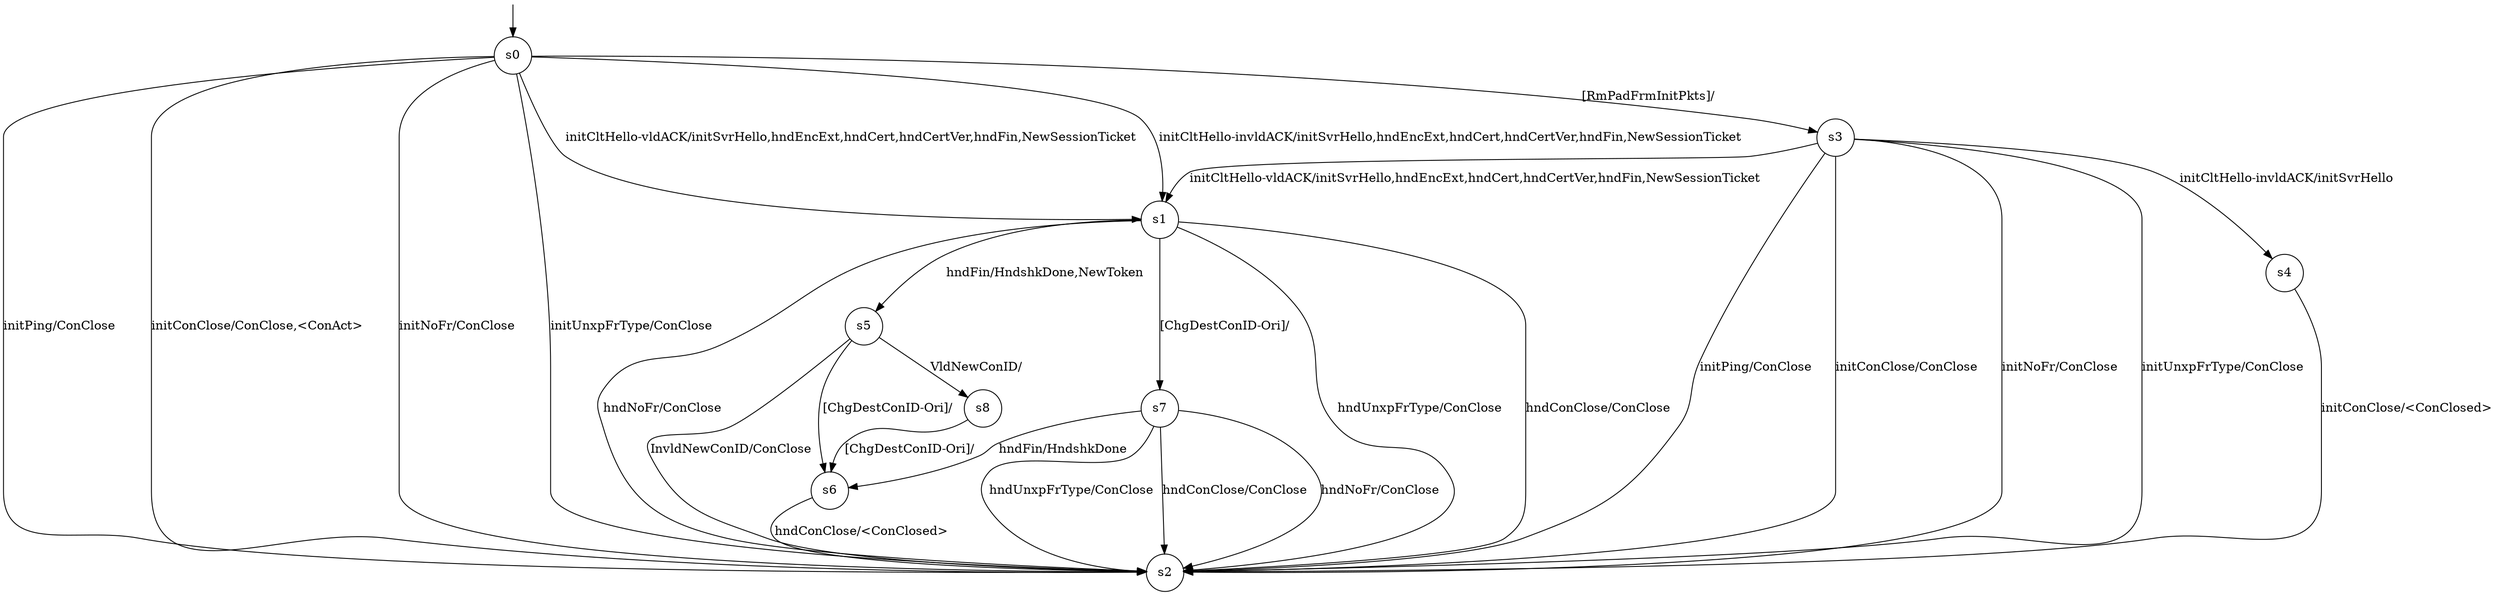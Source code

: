 digraph g {

s0 [shape="circle" label="s0"];
s1 [shape="circle" label="s1"];
s2 [shape="circle" label="s2"];
s3 [shape="circle" label="s3"];
s4 [shape="circle" label="s4"];
s5 [shape="circle" label="s5"];
s6 [shape="circle" label="s6"];
s7 [shape="circle" label="s7"];
s8 [shape="circle" label="s8"];
s0 -> s2 [label="initPing/ConClose "];
s0 -> s2 [label="initConClose/ConClose,<ConAct> "];
s0 -> s1 [label="initCltHello-vldACK/initSvrHello,hndEncExt,hndCert,hndCertVer,hndFin,NewSessionTicket "];
s0 -> s1 [label="initCltHello-invldACK/initSvrHello,hndEncExt,hndCert,hndCertVer,hndFin,NewSessionTicket "];
s0 -> s2 [label="initNoFr/ConClose "];
s0 -> s2 [label="initUnxpFrType/ConClose "];
s0 -> s3 [label="[RmPadFrmInitPkts]/ "];
s1 -> s5 [label="hndFin/HndshkDone,NewToken "];
s1 -> s2 [label="hndConClose/ConClose "];
s1 -> s2 [label="hndNoFr/ConClose "];
s1 -> s2 [label="hndUnxpFrType/ConClose "];
s1 -> s7 [label="[ChgDestConID-Ori]/ "];
s3 -> s2 [label="initPing/ConClose "];
s3 -> s2 [label="initConClose/ConClose "];
s3 -> s1 [label="initCltHello-vldACK/initSvrHello,hndEncExt,hndCert,hndCertVer,hndFin,NewSessionTicket "];
s3 -> s4 [label="initCltHello-invldACK/initSvrHello "];
s3 -> s2 [label="initNoFr/ConClose "];
s3 -> s2 [label="initUnxpFrType/ConClose "];
s4 -> s2 [label="initConClose/<ConClosed> "];
s5 -> s8 [label="VldNewConID/ "];
s5 -> s2 [label="InvldNewConID/ConClose "];
s5 -> s6 [label="[ChgDestConID-Ori]/ "];
s6 -> s2 [label="hndConClose/<ConClosed> "];
s7 -> s6 [label="hndFin/HndshkDone "];
s7 -> s2 [label="hndConClose/ConClose "];
s7 -> s2 [label="hndNoFr/ConClose "];
s7 -> s2 [label="hndUnxpFrType/ConClose "];
s8 -> s6 [label="[ChgDestConID-Ori]/ "];

__start0 [label="" shape="none" width="0" height="0"];
__start0 -> s0;

}
